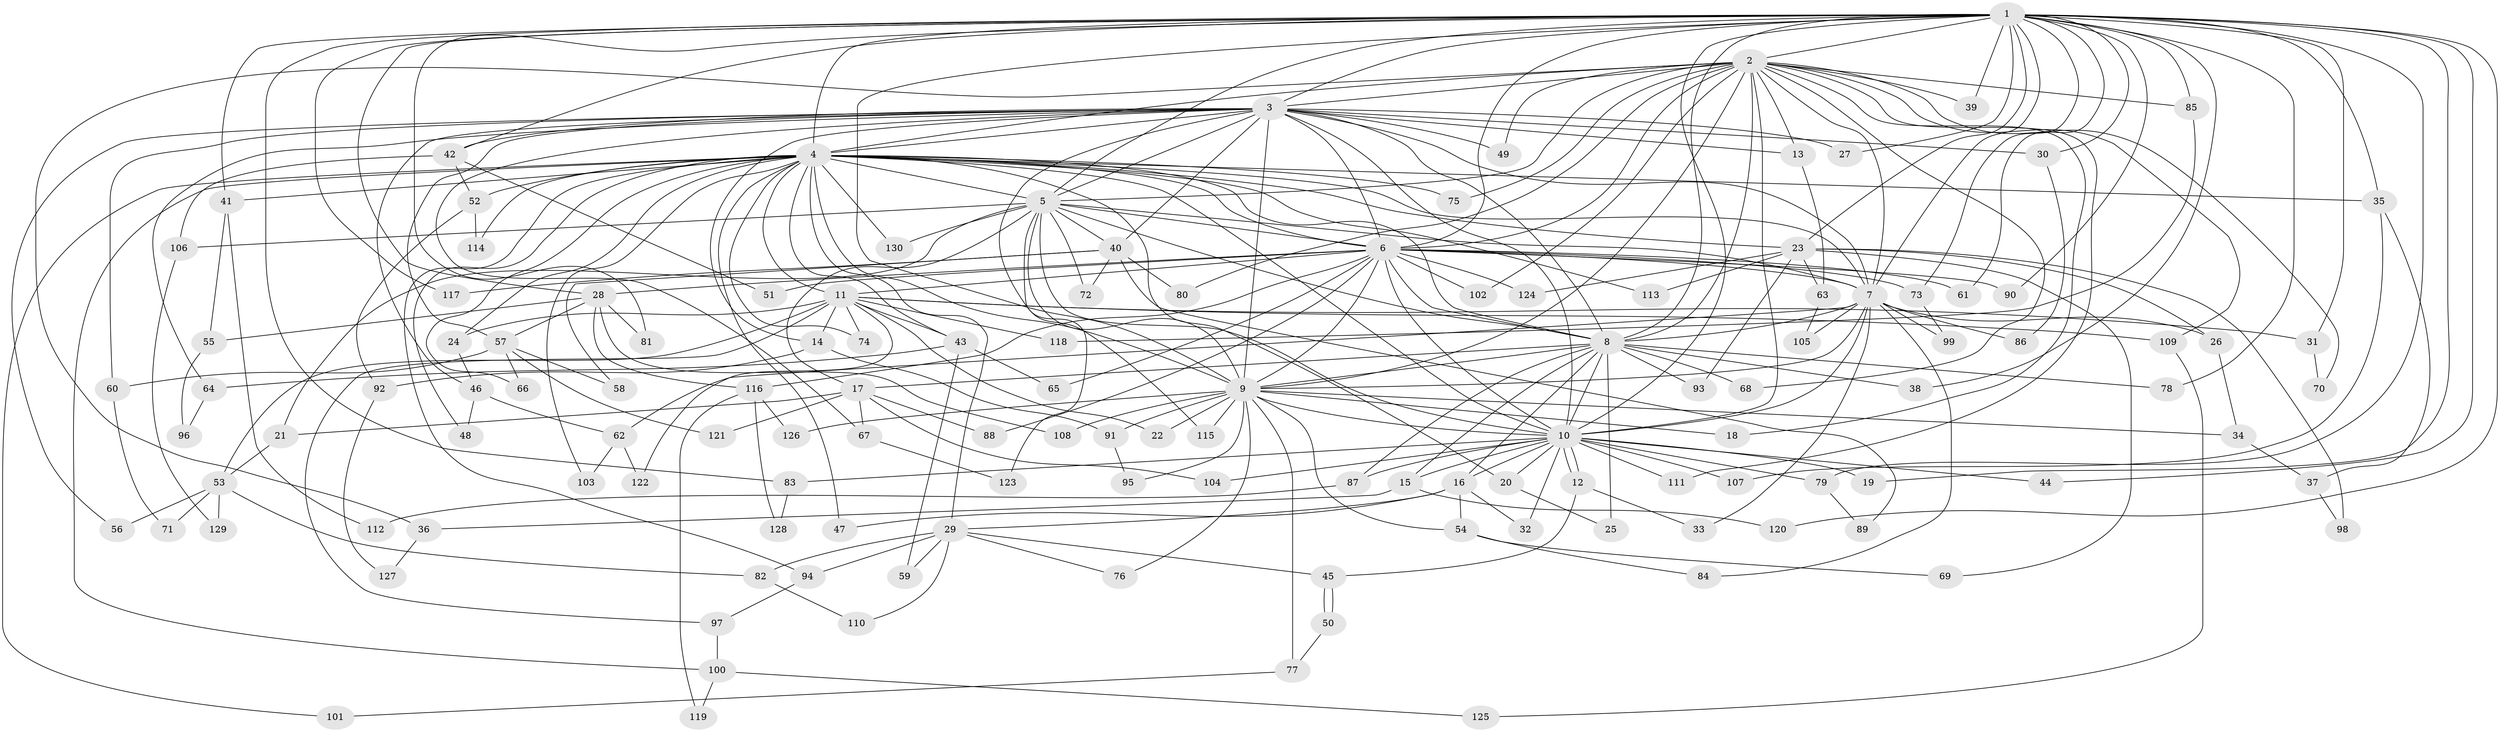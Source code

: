 // Generated by graph-tools (version 1.1) at 2025/11/02/27/25 16:11:07]
// undirected, 130 vertices, 285 edges
graph export_dot {
graph [start="1"]
  node [color=gray90,style=filled];
  1;
  2;
  3;
  4;
  5;
  6;
  7;
  8;
  9;
  10;
  11;
  12;
  13;
  14;
  15;
  16;
  17;
  18;
  19;
  20;
  21;
  22;
  23;
  24;
  25;
  26;
  27;
  28;
  29;
  30;
  31;
  32;
  33;
  34;
  35;
  36;
  37;
  38;
  39;
  40;
  41;
  42;
  43;
  44;
  45;
  46;
  47;
  48;
  49;
  50;
  51;
  52;
  53;
  54;
  55;
  56;
  57;
  58;
  59;
  60;
  61;
  62;
  63;
  64;
  65;
  66;
  67;
  68;
  69;
  70;
  71;
  72;
  73;
  74;
  75;
  76;
  77;
  78;
  79;
  80;
  81;
  82;
  83;
  84;
  85;
  86;
  87;
  88;
  89;
  90;
  91;
  92;
  93;
  94;
  95;
  96;
  97;
  98;
  99;
  100;
  101;
  102;
  103;
  104;
  105;
  106;
  107;
  108;
  109;
  110;
  111;
  112;
  113;
  114;
  115;
  116;
  117;
  118;
  119;
  120;
  121;
  122;
  123;
  124;
  125;
  126;
  127;
  128;
  129;
  130;
  1 -- 2;
  1 -- 3;
  1 -- 4;
  1 -- 5;
  1 -- 6;
  1 -- 7;
  1 -- 8;
  1 -- 9;
  1 -- 10;
  1 -- 19;
  1 -- 23;
  1 -- 27;
  1 -- 28;
  1 -- 30;
  1 -- 31;
  1 -- 35;
  1 -- 38;
  1 -- 39;
  1 -- 41;
  1 -- 42;
  1 -- 44;
  1 -- 61;
  1 -- 73;
  1 -- 78;
  1 -- 79;
  1 -- 81;
  1 -- 83;
  1 -- 85;
  1 -- 90;
  1 -- 117;
  1 -- 120;
  2 -- 3;
  2 -- 4;
  2 -- 5;
  2 -- 6;
  2 -- 7;
  2 -- 8;
  2 -- 9;
  2 -- 10;
  2 -- 13;
  2 -- 18;
  2 -- 36;
  2 -- 39;
  2 -- 49;
  2 -- 68;
  2 -- 70;
  2 -- 75;
  2 -- 80;
  2 -- 85;
  2 -- 102;
  2 -- 109;
  2 -- 111;
  3 -- 4;
  3 -- 5;
  3 -- 6;
  3 -- 7;
  3 -- 8;
  3 -- 9;
  3 -- 10;
  3 -- 13;
  3 -- 14;
  3 -- 27;
  3 -- 30;
  3 -- 40;
  3 -- 42;
  3 -- 46;
  3 -- 49;
  3 -- 56;
  3 -- 57;
  3 -- 60;
  3 -- 64;
  3 -- 67;
  3 -- 115;
  4 -- 5;
  4 -- 6;
  4 -- 7;
  4 -- 8;
  4 -- 9;
  4 -- 10;
  4 -- 11;
  4 -- 20;
  4 -- 23;
  4 -- 24;
  4 -- 29;
  4 -- 35;
  4 -- 41;
  4 -- 43;
  4 -- 47;
  4 -- 48;
  4 -- 52;
  4 -- 66;
  4 -- 74;
  4 -- 75;
  4 -- 94;
  4 -- 100;
  4 -- 101;
  4 -- 103;
  4 -- 113;
  4 -- 114;
  4 -- 130;
  5 -- 6;
  5 -- 7;
  5 -- 8;
  5 -- 9;
  5 -- 10;
  5 -- 17;
  5 -- 21;
  5 -- 40;
  5 -- 72;
  5 -- 106;
  5 -- 123;
  5 -- 130;
  6 -- 7;
  6 -- 8;
  6 -- 9;
  6 -- 10;
  6 -- 11;
  6 -- 28;
  6 -- 51;
  6 -- 61;
  6 -- 65;
  6 -- 73;
  6 -- 88;
  6 -- 90;
  6 -- 102;
  6 -- 116;
  6 -- 124;
  7 -- 8;
  7 -- 9;
  7 -- 10;
  7 -- 26;
  7 -- 33;
  7 -- 62;
  7 -- 84;
  7 -- 86;
  7 -- 99;
  7 -- 105;
  8 -- 9;
  8 -- 10;
  8 -- 15;
  8 -- 16;
  8 -- 17;
  8 -- 25;
  8 -- 38;
  8 -- 68;
  8 -- 78;
  8 -- 87;
  8 -- 93;
  9 -- 10;
  9 -- 18;
  9 -- 22;
  9 -- 34;
  9 -- 54;
  9 -- 76;
  9 -- 77;
  9 -- 91;
  9 -- 95;
  9 -- 108;
  9 -- 115;
  9 -- 126;
  10 -- 12;
  10 -- 12;
  10 -- 15;
  10 -- 16;
  10 -- 19;
  10 -- 20;
  10 -- 32;
  10 -- 44;
  10 -- 79;
  10 -- 83;
  10 -- 87;
  10 -- 104;
  10 -- 107;
  10 -- 111;
  11 -- 14;
  11 -- 22;
  11 -- 24;
  11 -- 31;
  11 -- 43;
  11 -- 53;
  11 -- 74;
  11 -- 97;
  11 -- 109;
  11 -- 118;
  11 -- 122;
  12 -- 33;
  12 -- 45;
  13 -- 63;
  14 -- 91;
  14 -- 92;
  15 -- 36;
  15 -- 120;
  16 -- 29;
  16 -- 32;
  16 -- 47;
  16 -- 54;
  17 -- 21;
  17 -- 67;
  17 -- 88;
  17 -- 104;
  17 -- 121;
  20 -- 25;
  21 -- 53;
  23 -- 26;
  23 -- 63;
  23 -- 69;
  23 -- 93;
  23 -- 98;
  23 -- 113;
  23 -- 124;
  24 -- 46;
  26 -- 34;
  28 -- 55;
  28 -- 57;
  28 -- 81;
  28 -- 108;
  28 -- 116;
  29 -- 45;
  29 -- 59;
  29 -- 76;
  29 -- 82;
  29 -- 94;
  29 -- 110;
  30 -- 86;
  31 -- 70;
  34 -- 37;
  35 -- 37;
  35 -- 107;
  36 -- 127;
  37 -- 98;
  40 -- 58;
  40 -- 72;
  40 -- 80;
  40 -- 89;
  40 -- 117;
  41 -- 55;
  41 -- 112;
  42 -- 51;
  42 -- 52;
  42 -- 106;
  43 -- 59;
  43 -- 64;
  43 -- 65;
  45 -- 50;
  45 -- 50;
  46 -- 48;
  46 -- 62;
  50 -- 77;
  52 -- 92;
  52 -- 114;
  53 -- 56;
  53 -- 71;
  53 -- 82;
  53 -- 129;
  54 -- 69;
  54 -- 84;
  55 -- 96;
  57 -- 58;
  57 -- 60;
  57 -- 66;
  57 -- 121;
  60 -- 71;
  62 -- 103;
  62 -- 122;
  63 -- 105;
  64 -- 96;
  67 -- 123;
  73 -- 99;
  77 -- 101;
  79 -- 89;
  82 -- 110;
  83 -- 128;
  85 -- 118;
  87 -- 112;
  91 -- 95;
  92 -- 127;
  94 -- 97;
  97 -- 100;
  100 -- 119;
  100 -- 125;
  106 -- 129;
  109 -- 125;
  116 -- 119;
  116 -- 126;
  116 -- 128;
}

